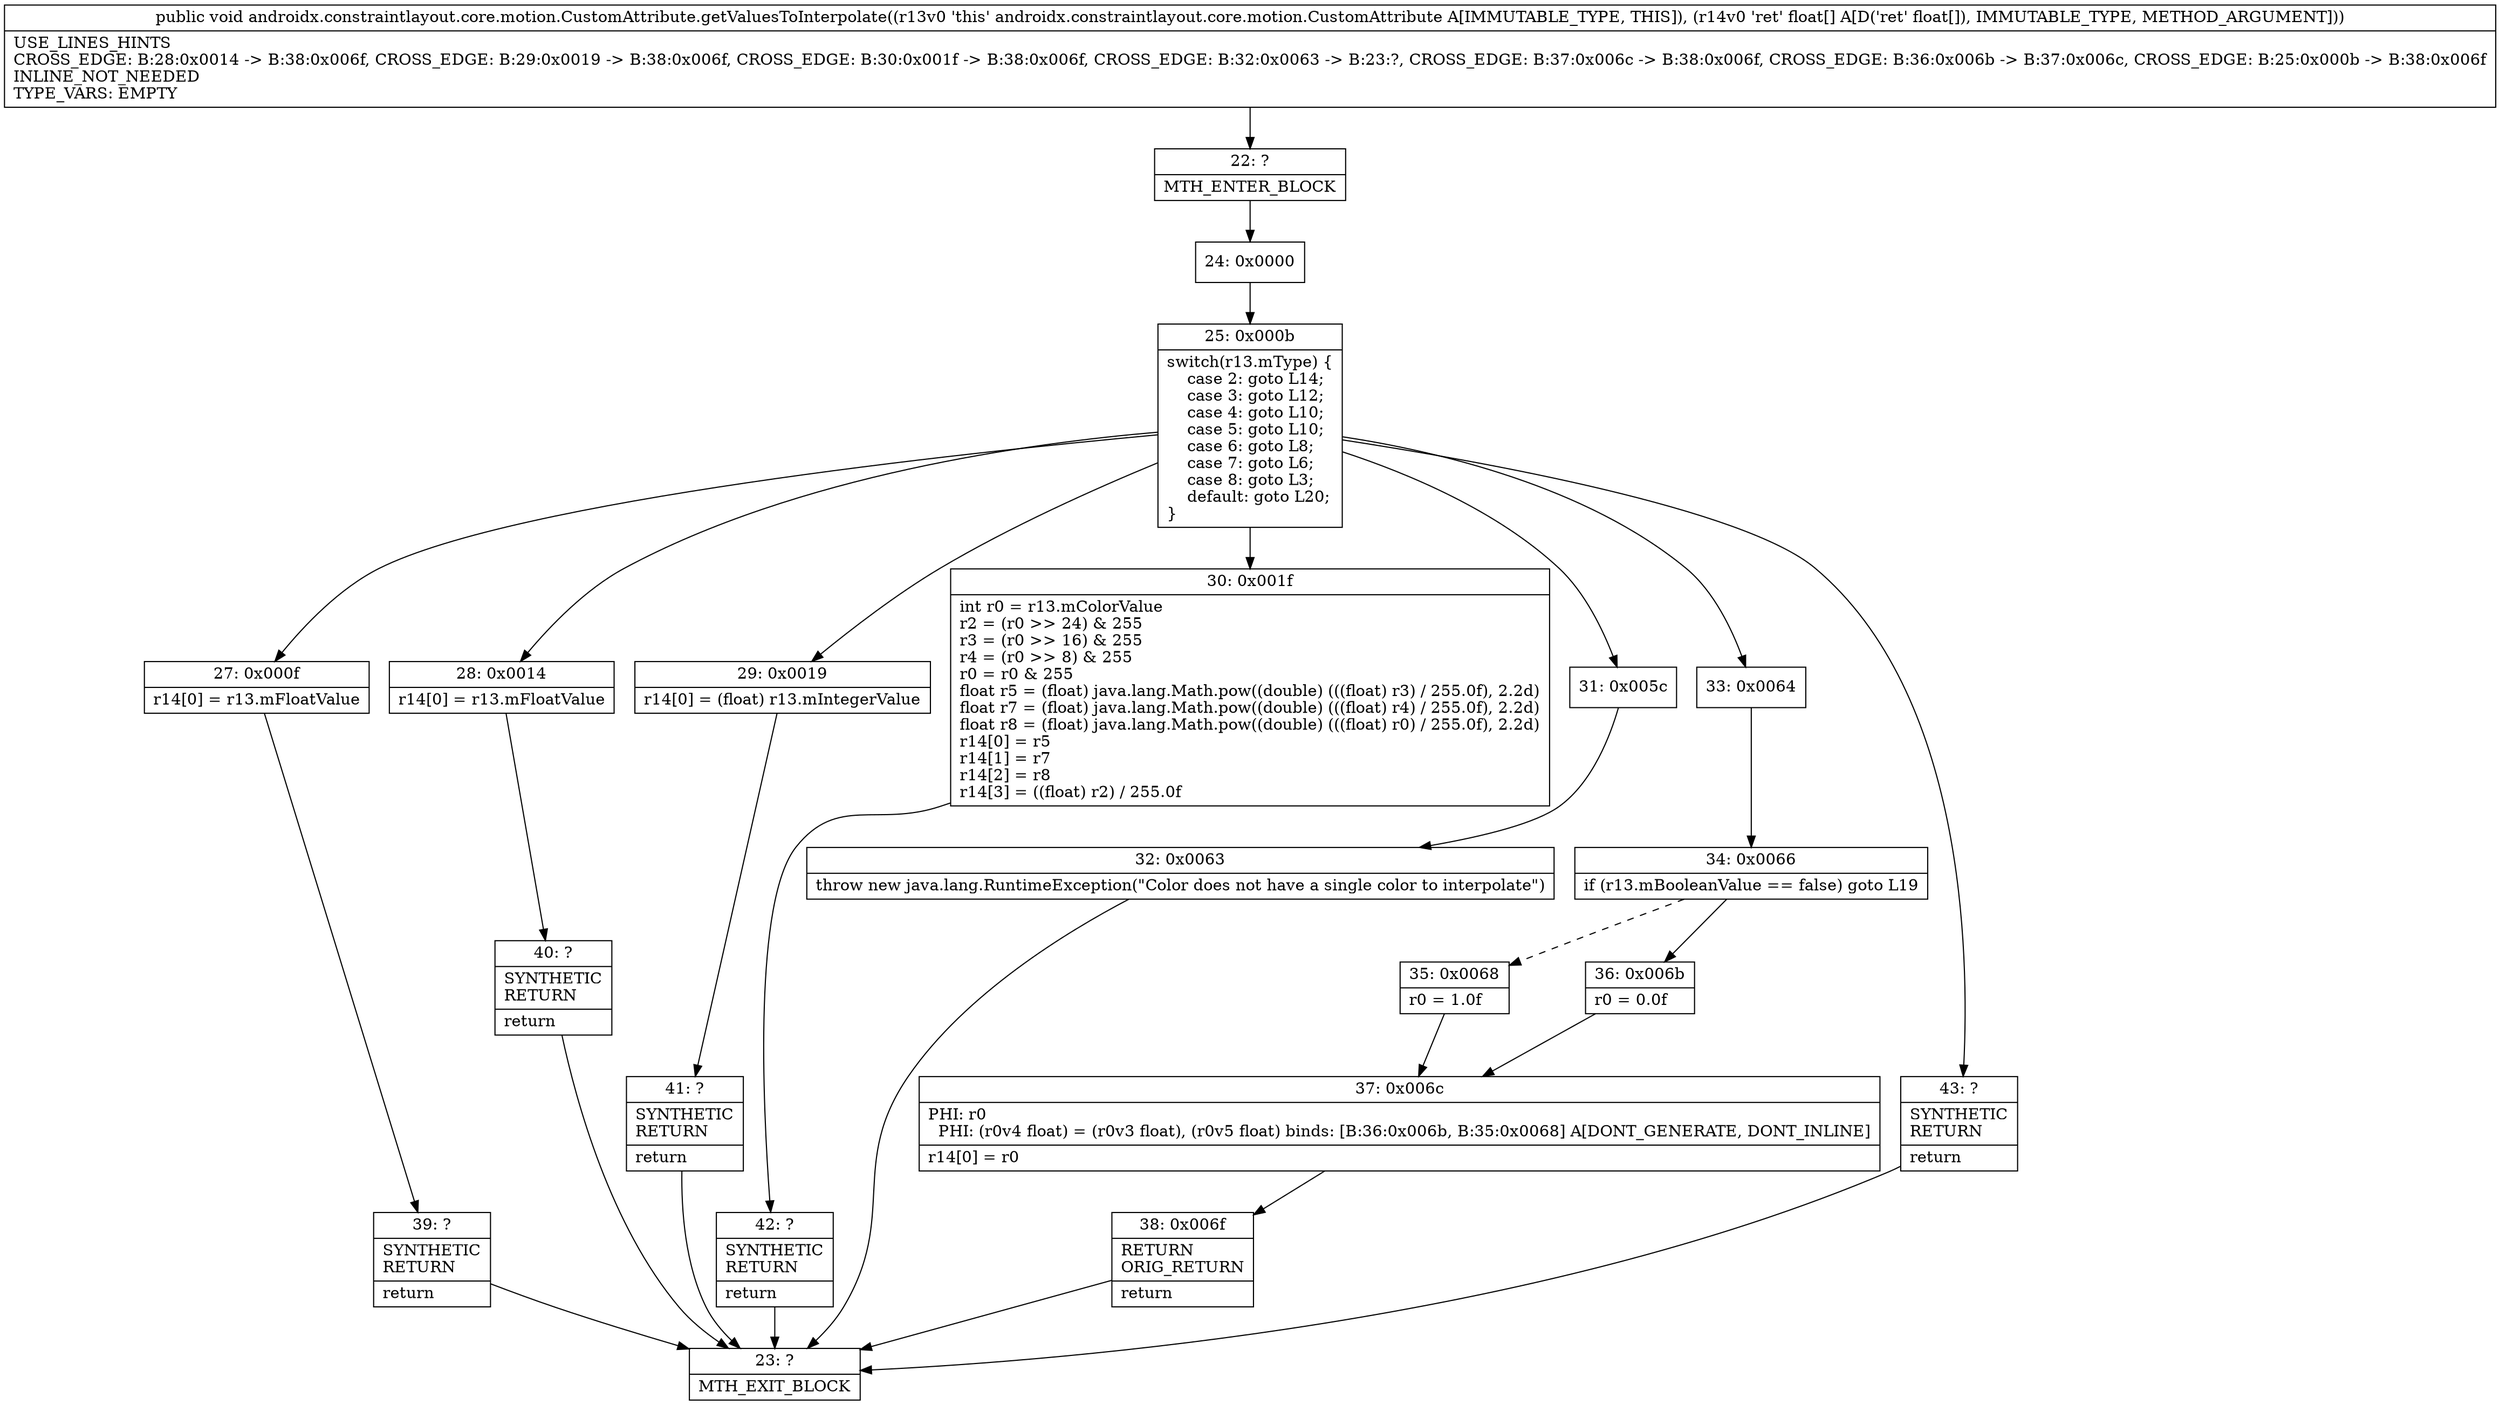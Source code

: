 digraph "CFG forandroidx.constraintlayout.core.motion.CustomAttribute.getValuesToInterpolate([F)V" {
Node_22 [shape=record,label="{22\:\ ?|MTH_ENTER_BLOCK\l}"];
Node_24 [shape=record,label="{24\:\ 0x0000}"];
Node_25 [shape=record,label="{25\:\ 0x000b|switch(r13.mType) \{\l    case 2: goto L14;\l    case 3: goto L12;\l    case 4: goto L10;\l    case 5: goto L10;\l    case 6: goto L8;\l    case 7: goto L6;\l    case 8: goto L3;\l    default: goto L20;\l\}\l}"];
Node_27 [shape=record,label="{27\:\ 0x000f|r14[0] = r13.mFloatValue\l}"];
Node_39 [shape=record,label="{39\:\ ?|SYNTHETIC\lRETURN\l|return\l}"];
Node_23 [shape=record,label="{23\:\ ?|MTH_EXIT_BLOCK\l}"];
Node_28 [shape=record,label="{28\:\ 0x0014|r14[0] = r13.mFloatValue\l}"];
Node_40 [shape=record,label="{40\:\ ?|SYNTHETIC\lRETURN\l|return\l}"];
Node_29 [shape=record,label="{29\:\ 0x0019|r14[0] = (float) r13.mIntegerValue\l}"];
Node_41 [shape=record,label="{41\:\ ?|SYNTHETIC\lRETURN\l|return\l}"];
Node_30 [shape=record,label="{30\:\ 0x001f|int r0 = r13.mColorValue\lr2 = (r0 \>\> 24) & 255\lr3 = (r0 \>\> 16) & 255\lr4 = (r0 \>\> 8) & 255\lr0 = r0 & 255\lfloat r5 = (float) java.lang.Math.pow((double) (((float) r3) \/ 255.0f), 2.2d)\lfloat r7 = (float) java.lang.Math.pow((double) (((float) r4) \/ 255.0f), 2.2d)\lfloat r8 = (float) java.lang.Math.pow((double) (((float) r0) \/ 255.0f), 2.2d)\lr14[0] = r5\lr14[1] = r7\lr14[2] = r8\lr14[3] = ((float) r2) \/ 255.0f\l}"];
Node_42 [shape=record,label="{42\:\ ?|SYNTHETIC\lRETURN\l|return\l}"];
Node_31 [shape=record,label="{31\:\ 0x005c}"];
Node_32 [shape=record,label="{32\:\ 0x0063|throw new java.lang.RuntimeException(\"Color does not have a single color to interpolate\")\l}"];
Node_33 [shape=record,label="{33\:\ 0x0064}"];
Node_34 [shape=record,label="{34\:\ 0x0066|if (r13.mBooleanValue == false) goto L19\l}"];
Node_35 [shape=record,label="{35\:\ 0x0068|r0 = 1.0f\l}"];
Node_37 [shape=record,label="{37\:\ 0x006c|PHI: r0 \l  PHI: (r0v4 float) = (r0v3 float), (r0v5 float) binds: [B:36:0x006b, B:35:0x0068] A[DONT_GENERATE, DONT_INLINE]\l|r14[0] = r0\l}"];
Node_38 [shape=record,label="{38\:\ 0x006f|RETURN\lORIG_RETURN\l|return\l}"];
Node_36 [shape=record,label="{36\:\ 0x006b|r0 = 0.0f\l}"];
Node_43 [shape=record,label="{43\:\ ?|SYNTHETIC\lRETURN\l|return\l}"];
MethodNode[shape=record,label="{public void androidx.constraintlayout.core.motion.CustomAttribute.getValuesToInterpolate((r13v0 'this' androidx.constraintlayout.core.motion.CustomAttribute A[IMMUTABLE_TYPE, THIS]), (r14v0 'ret' float[] A[D('ret' float[]), IMMUTABLE_TYPE, METHOD_ARGUMENT]))  | USE_LINES_HINTS\lCROSS_EDGE: B:28:0x0014 \-\> B:38:0x006f, CROSS_EDGE: B:29:0x0019 \-\> B:38:0x006f, CROSS_EDGE: B:30:0x001f \-\> B:38:0x006f, CROSS_EDGE: B:32:0x0063 \-\> B:23:?, CROSS_EDGE: B:37:0x006c \-\> B:38:0x006f, CROSS_EDGE: B:36:0x006b \-\> B:37:0x006c, CROSS_EDGE: B:25:0x000b \-\> B:38:0x006f\lINLINE_NOT_NEEDED\lTYPE_VARS: EMPTY\l}"];
MethodNode -> Node_22;Node_22 -> Node_24;
Node_24 -> Node_25;
Node_25 -> Node_27;
Node_25 -> Node_28;
Node_25 -> Node_29;
Node_25 -> Node_30;
Node_25 -> Node_31;
Node_25 -> Node_33;
Node_25 -> Node_43;
Node_27 -> Node_39;
Node_39 -> Node_23;
Node_28 -> Node_40;
Node_40 -> Node_23;
Node_29 -> Node_41;
Node_41 -> Node_23;
Node_30 -> Node_42;
Node_42 -> Node_23;
Node_31 -> Node_32;
Node_32 -> Node_23;
Node_33 -> Node_34;
Node_34 -> Node_35[style=dashed];
Node_34 -> Node_36;
Node_35 -> Node_37;
Node_37 -> Node_38;
Node_38 -> Node_23;
Node_36 -> Node_37;
Node_43 -> Node_23;
}

